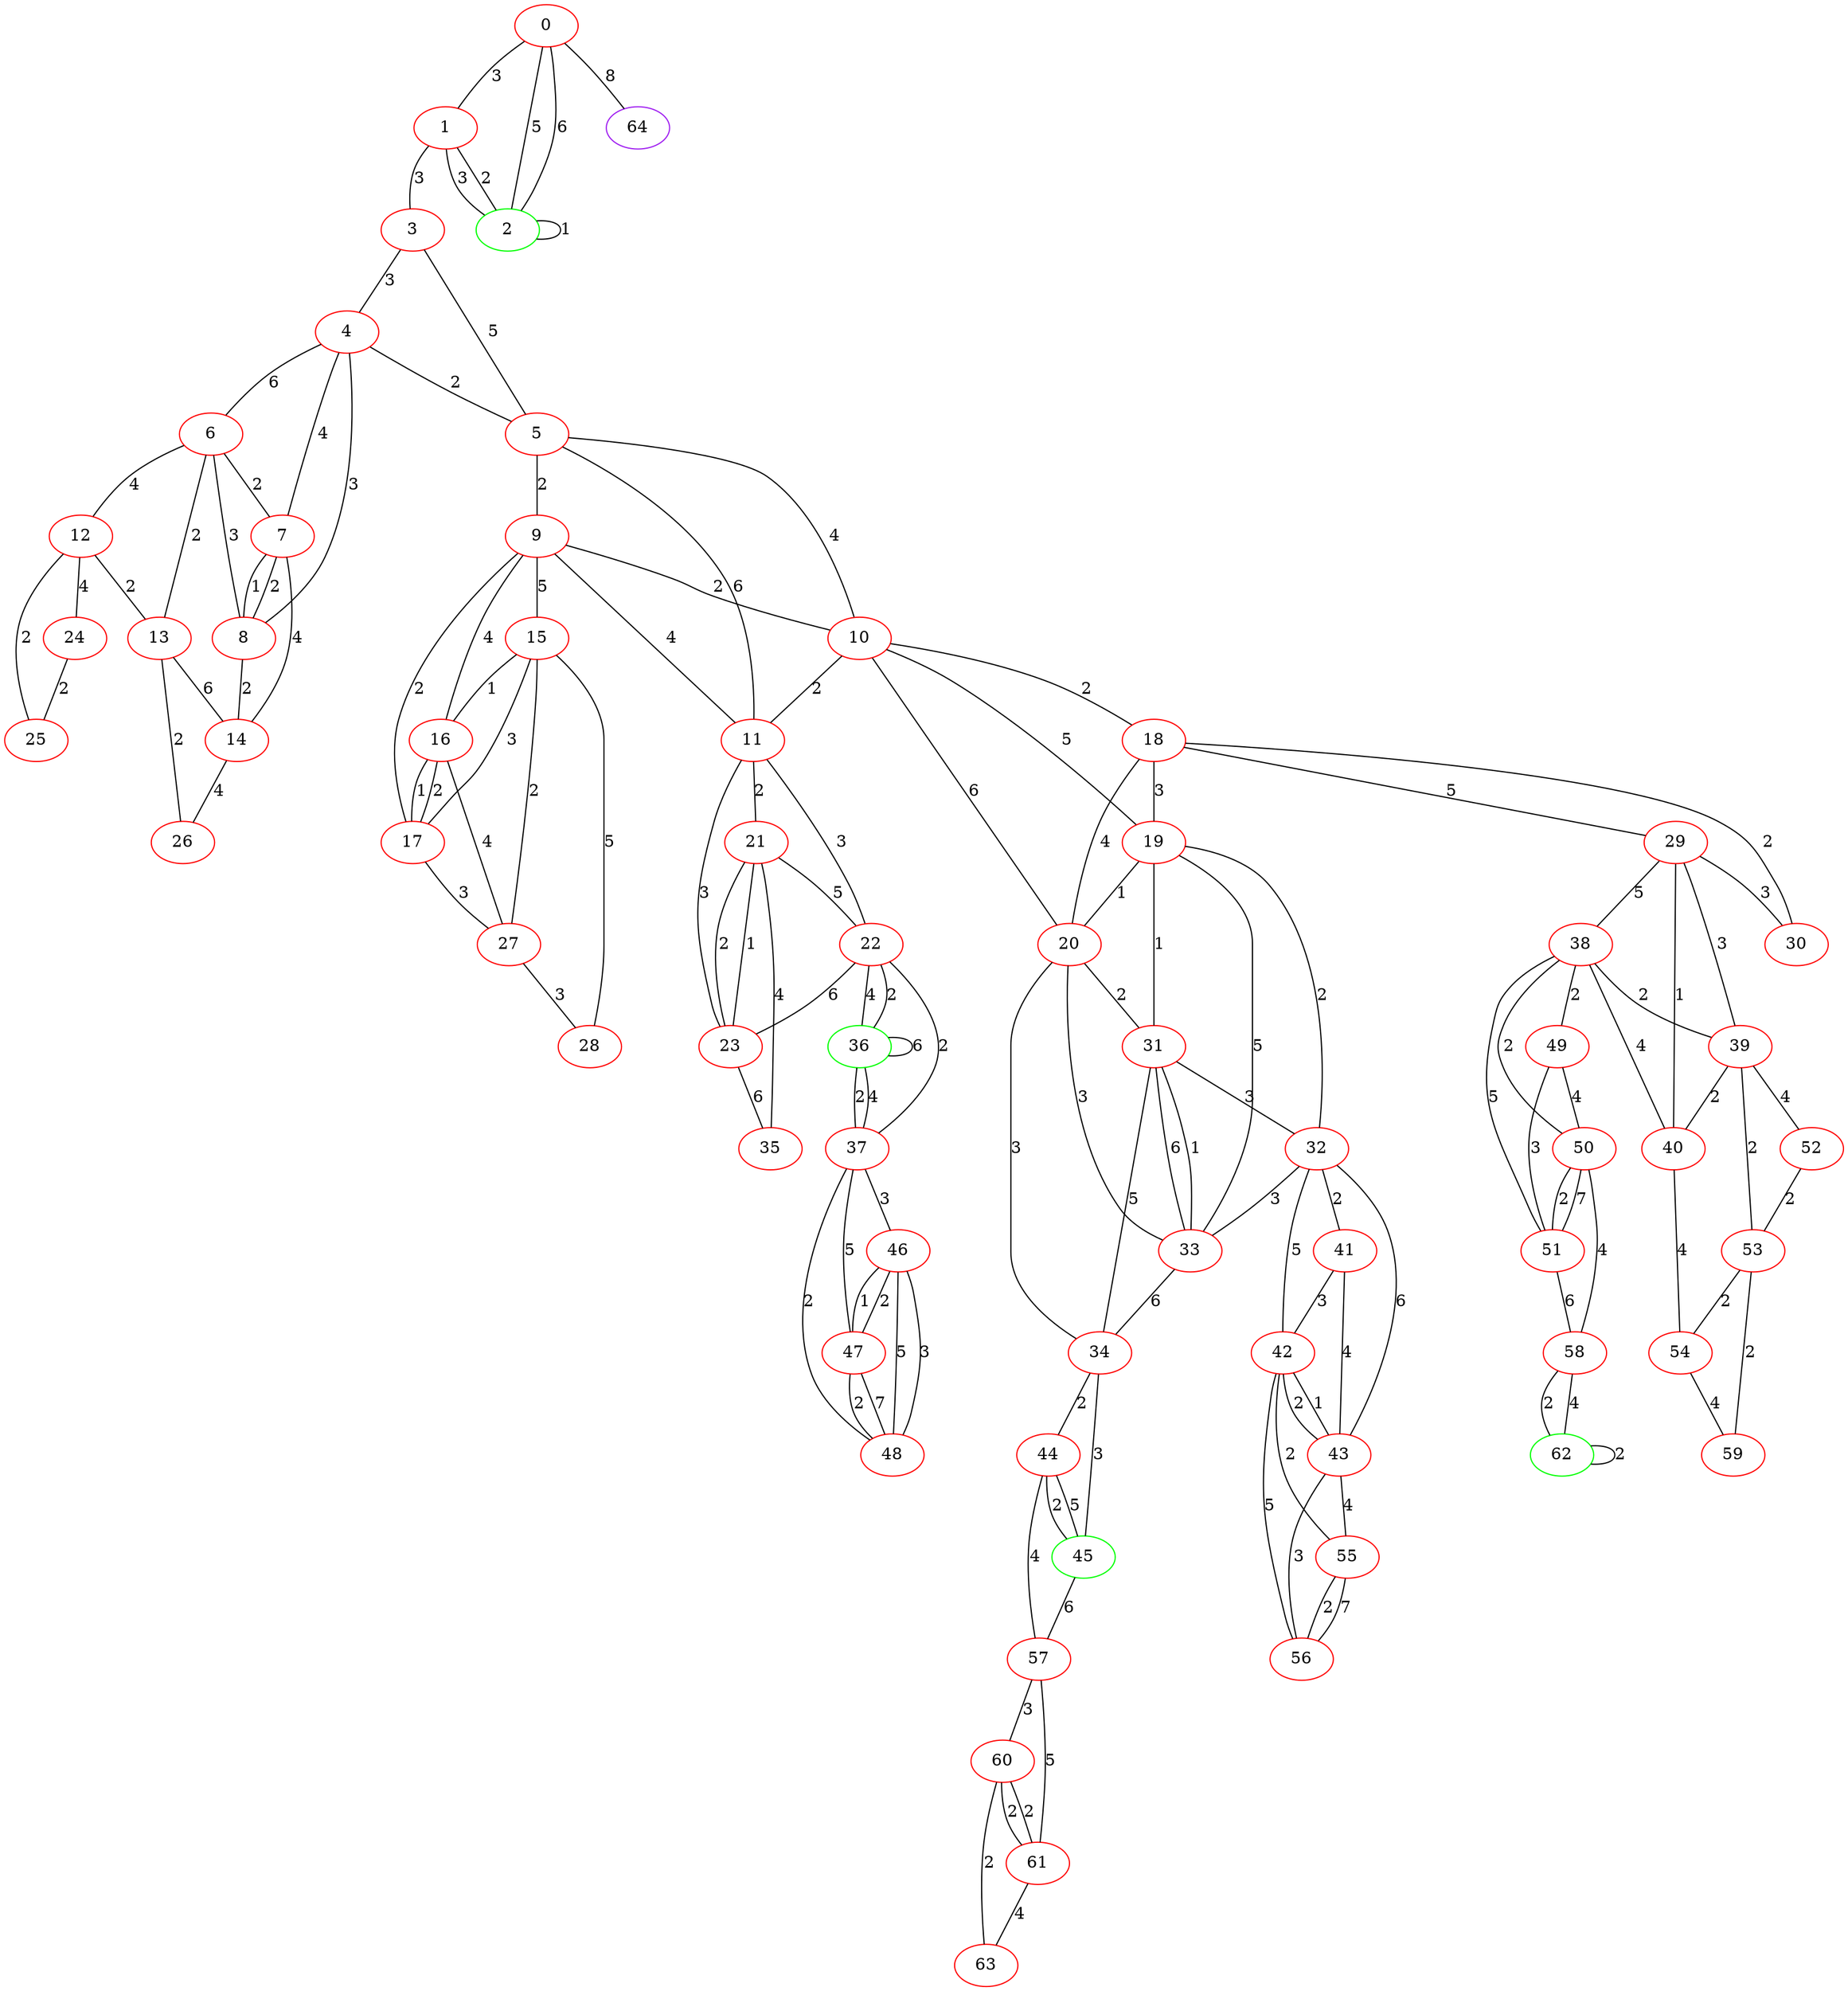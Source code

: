 graph "" {
0 [color=red, weight=1];
1 [color=red, weight=1];
2 [color=green, weight=2];
3 [color=red, weight=1];
4 [color=red, weight=1];
5 [color=red, weight=1];
6 [color=red, weight=1];
7 [color=red, weight=1];
8 [color=red, weight=1];
9 [color=red, weight=1];
10 [color=red, weight=1];
11 [color=red, weight=1];
12 [color=red, weight=1];
13 [color=red, weight=1];
14 [color=red, weight=1];
15 [color=red, weight=1];
16 [color=red, weight=1];
17 [color=red, weight=1];
18 [color=red, weight=1];
19 [color=red, weight=1];
20 [color=red, weight=1];
21 [color=red, weight=1];
22 [color=red, weight=1];
23 [color=red, weight=1];
24 [color=red, weight=1];
25 [color=red, weight=1];
26 [color=red, weight=1];
27 [color=red, weight=1];
28 [color=red, weight=1];
29 [color=red, weight=1];
30 [color=red, weight=1];
31 [color=red, weight=1];
32 [color=red, weight=1];
33 [color=red, weight=1];
34 [color=red, weight=1];
35 [color=red, weight=1];
36 [color=green, weight=2];
37 [color=red, weight=1];
38 [color=red, weight=1];
39 [color=red, weight=1];
40 [color=red, weight=1];
41 [color=red, weight=1];
42 [color=red, weight=1];
43 [color=red, weight=1];
44 [color=red, weight=1];
45 [color=green, weight=2];
46 [color=red, weight=1];
47 [color=red, weight=1];
48 [color=red, weight=1];
49 [color=red, weight=1];
50 [color=red, weight=1];
51 [color=red, weight=1];
52 [color=red, weight=1];
53 [color=red, weight=1];
54 [color=red, weight=1];
55 [color=red, weight=1];
56 [color=red, weight=1];
57 [color=red, weight=1];
58 [color=red, weight=1];
59 [color=red, weight=1];
60 [color=red, weight=1];
61 [color=red, weight=1];
62 [color=green, weight=2];
63 [color=red, weight=1];
64 [color=purple, weight=4];
0 -- 64  [key=0, label=8];
0 -- 1  [key=0, label=3];
0 -- 2  [key=0, label=5];
0 -- 2  [key=1, label=6];
1 -- 2  [key=0, label=2];
1 -- 2  [key=1, label=3];
1 -- 3  [key=0, label=3];
2 -- 2  [key=0, label=1];
3 -- 4  [key=0, label=3];
3 -- 5  [key=0, label=5];
4 -- 8  [key=0, label=3];
4 -- 5  [key=0, label=2];
4 -- 6  [key=0, label=6];
4 -- 7  [key=0, label=4];
5 -- 11  [key=0, label=6];
5 -- 9  [key=0, label=2];
5 -- 10  [key=0, label=4];
6 -- 8  [key=0, label=3];
6 -- 12  [key=0, label=4];
6 -- 13  [key=0, label=2];
6 -- 7  [key=0, label=2];
7 -- 8  [key=0, label=1];
7 -- 8  [key=1, label=2];
7 -- 14  [key=0, label=4];
8 -- 14  [key=0, label=2];
9 -- 10  [key=0, label=2];
9 -- 11  [key=0, label=4];
9 -- 15  [key=0, label=5];
9 -- 16  [key=0, label=4];
9 -- 17  [key=0, label=2];
10 -- 11  [key=0, label=2];
10 -- 18  [key=0, label=2];
10 -- 19  [key=0, label=5];
10 -- 20  [key=0, label=6];
11 -- 21  [key=0, label=2];
11 -- 22  [key=0, label=3];
11 -- 23  [key=0, label=3];
12 -- 24  [key=0, label=4];
12 -- 25  [key=0, label=2];
12 -- 13  [key=0, label=2];
13 -- 26  [key=0, label=2];
13 -- 14  [key=0, label=6];
14 -- 26  [key=0, label=4];
15 -- 16  [key=0, label=1];
15 -- 27  [key=0, label=2];
15 -- 28  [key=0, label=5];
15 -- 17  [key=0, label=3];
16 -- 17  [key=0, label=1];
16 -- 17  [key=1, label=2];
16 -- 27  [key=0, label=4];
17 -- 27  [key=0, label=3];
18 -- 19  [key=0, label=3];
18 -- 20  [key=0, label=4];
18 -- 29  [key=0, label=5];
18 -- 30  [key=0, label=2];
19 -- 32  [key=0, label=2];
19 -- 33  [key=0, label=5];
19 -- 20  [key=0, label=1];
19 -- 31  [key=0, label=1];
20 -- 33  [key=0, label=3];
20 -- 34  [key=0, label=3];
20 -- 31  [key=0, label=2];
21 -- 35  [key=0, label=4];
21 -- 22  [key=0, label=5];
21 -- 23  [key=0, label=2];
21 -- 23  [key=1, label=1];
22 -- 23  [key=0, label=6];
22 -- 36  [key=0, label=2];
22 -- 36  [key=1, label=4];
22 -- 37  [key=0, label=2];
23 -- 35  [key=0, label=6];
24 -- 25  [key=0, label=2];
27 -- 28  [key=0, label=3];
29 -- 40  [key=0, label=1];
29 -- 38  [key=0, label=5];
29 -- 30  [key=0, label=3];
29 -- 39  [key=0, label=3];
31 -- 32  [key=0, label=3];
31 -- 33  [key=0, label=6];
31 -- 33  [key=1, label=1];
31 -- 34  [key=0, label=5];
32 -- 33  [key=0, label=3];
32 -- 41  [key=0, label=2];
32 -- 42  [key=0, label=5];
32 -- 43  [key=0, label=6];
33 -- 34  [key=0, label=6];
34 -- 44  [key=0, label=2];
34 -- 45  [key=0, label=3];
36 -- 36  [key=0, label=6];
36 -- 37  [key=0, label=4];
36 -- 37  [key=1, label=2];
37 -- 48  [key=0, label=2];
37 -- 46  [key=0, label=3];
37 -- 47  [key=0, label=5];
38 -- 39  [key=0, label=2];
38 -- 40  [key=0, label=4];
38 -- 49  [key=0, label=2];
38 -- 50  [key=0, label=2];
38 -- 51  [key=0, label=5];
39 -- 40  [key=0, label=2];
39 -- 52  [key=0, label=4];
39 -- 53  [key=0, label=2];
40 -- 54  [key=0, label=4];
41 -- 42  [key=0, label=3];
41 -- 43  [key=0, label=4];
42 -- 56  [key=0, label=5];
42 -- 43  [key=0, label=2];
42 -- 43  [key=1, label=1];
42 -- 55  [key=0, label=2];
43 -- 56  [key=0, label=3];
43 -- 55  [key=0, label=4];
44 -- 57  [key=0, label=4];
44 -- 45  [key=0, label=5];
44 -- 45  [key=1, label=2];
45 -- 57  [key=0, label=6];
46 -- 48  [key=0, label=5];
46 -- 48  [key=1, label=3];
46 -- 47  [key=0, label=2];
46 -- 47  [key=1, label=1];
47 -- 48  [key=0, label=7];
47 -- 48  [key=1, label=2];
49 -- 50  [key=0, label=4];
49 -- 51  [key=0, label=3];
50 -- 58  [key=0, label=4];
50 -- 51  [key=0, label=7];
50 -- 51  [key=1, label=2];
51 -- 58  [key=0, label=6];
52 -- 53  [key=0, label=2];
53 -- 59  [key=0, label=2];
53 -- 54  [key=0, label=2];
54 -- 59  [key=0, label=4];
55 -- 56  [key=0, label=2];
55 -- 56  [key=1, label=7];
57 -- 60  [key=0, label=3];
57 -- 61  [key=0, label=5];
58 -- 62  [key=0, label=2];
58 -- 62  [key=1, label=4];
60 -- 61  [key=0, label=2];
60 -- 61  [key=1, label=2];
60 -- 63  [key=0, label=2];
61 -- 63  [key=0, label=4];
62 -- 62  [key=0, label=2];
}
